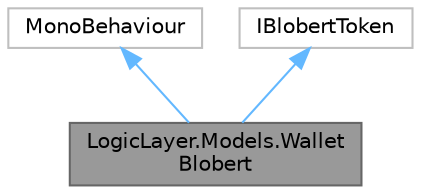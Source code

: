 digraph "LogicLayer.Models.WalletBlobert"
{
 // LATEX_PDF_SIZE
  bgcolor="transparent";
  edge [fontname=Helvetica,fontsize=10,labelfontname=Helvetica,labelfontsize=10];
  node [fontname=Helvetica,fontsize=10,shape=box,height=0.2,width=0.4];
  Node1 [id="Node000001",label="LogicLayer.Models.Wallet\lBlobert",height=0.2,width=0.4,color="gray40", fillcolor="grey60", style="filled", fontcolor="black",tooltip="Class specific to the real NFT blobert, this should connect to the wallet and fetch the data using th..."];
  Node2 -> Node1 [id="edge1_Node000001_Node000002",dir="back",color="steelblue1",style="solid",tooltip=" "];
  Node2 [id="Node000002",label="MonoBehaviour",height=0.2,width=0.4,color="grey75", fillcolor="white", style="filled",tooltip=" "];
  Node3 -> Node1 [id="edge2_Node000001_Node000003",dir="back",color="steelblue1",style="solid",tooltip=" "];
  Node3 [id="Node000003",label="IBlobertToken",height=0.2,width=0.4,color="grey75", fillcolor="white", style="filled",URL="$interface_logic_layer_1_1_models_1_1_i_blobert_token.html",tooltip=" "];
}
